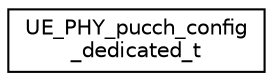 digraph "Graphical Class Hierarchy"
{
 // LATEX_PDF_SIZE
  edge [fontname="Helvetica",fontsize="10",labelfontname="Helvetica",labelfontsize="10"];
  node [fontname="Helvetica",fontsize="10",shape=record];
  rankdir="LR";
  Node0 [label="UE_PHY_pucch_config\l_dedicated_t",height=0.2,width=0.4,color="black", fillcolor="white", style="filled",URL="$structUE__PHY__pucch__config__dedicated__t.html",tooltip=" "];
}
